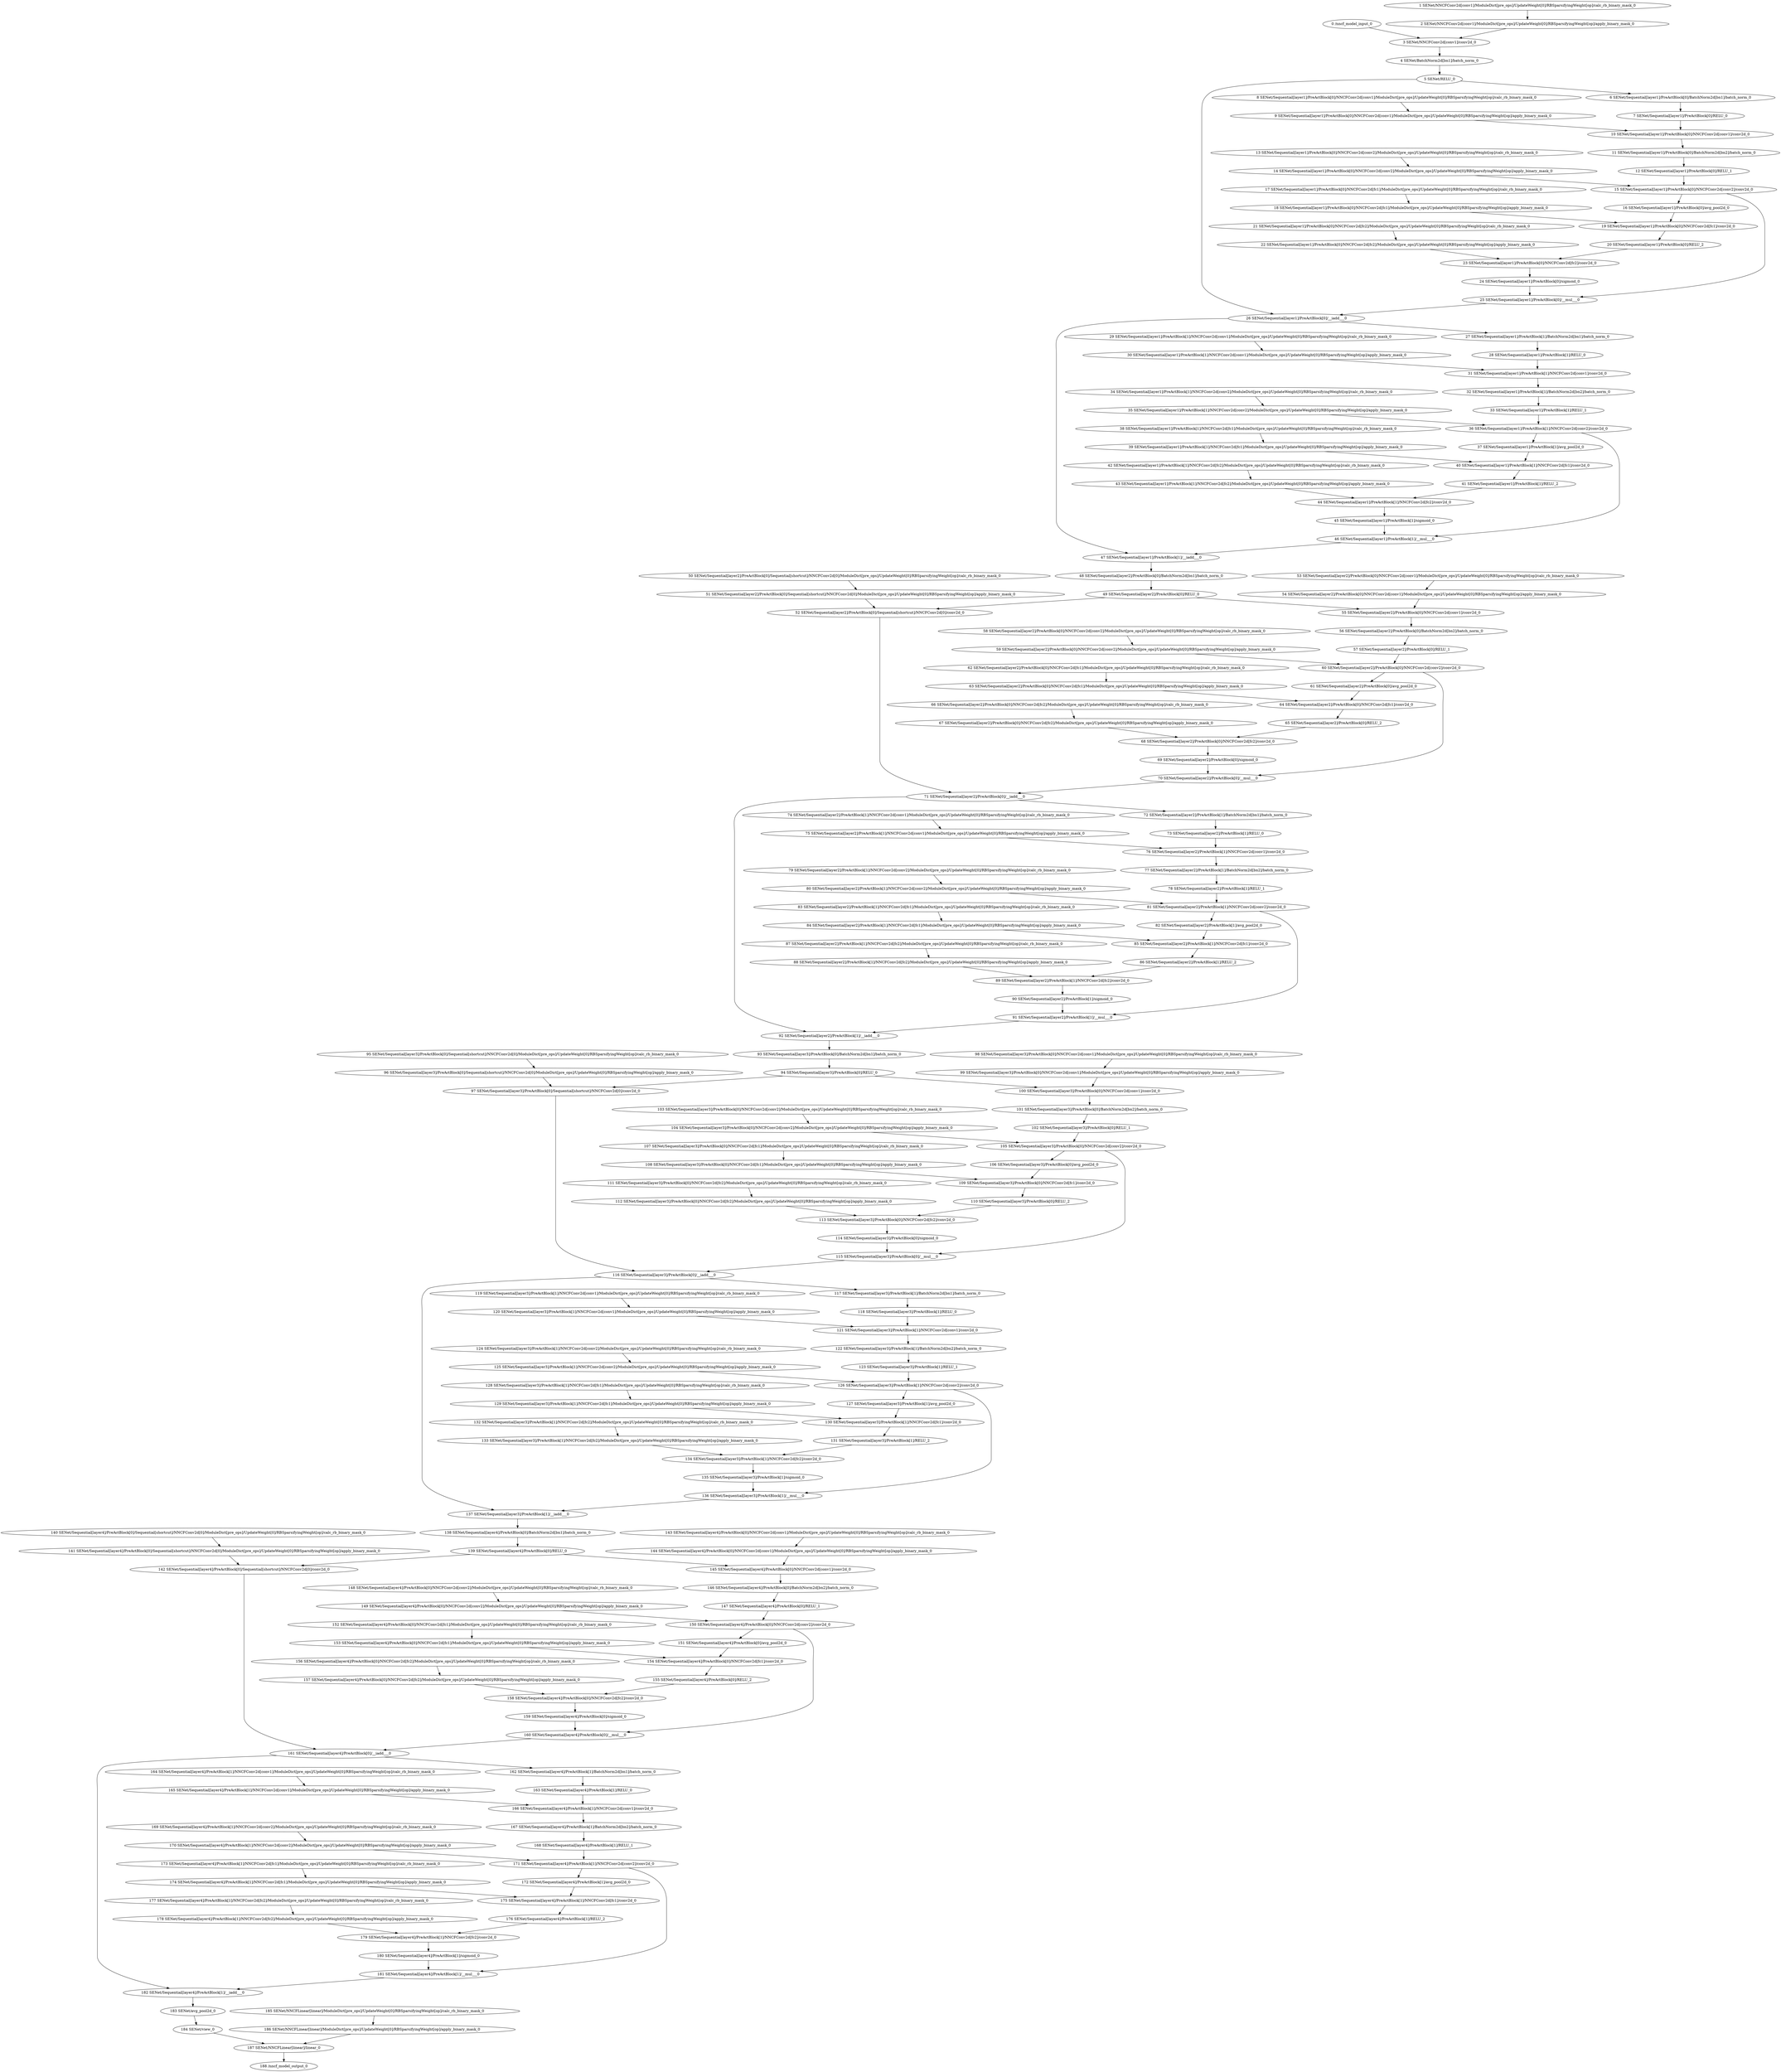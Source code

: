 strict digraph  {
"0 /nncf_model_input_0" [id=0, type=nncf_model_input];
"1 SENet/NNCFConv2d[conv1]/ModuleDict[pre_ops]/UpdateWeight[0]/RBSparsifyingWeight[op]/calc_rb_binary_mask_0" [id=1, type=calc_rb_binary_mask];
"2 SENet/NNCFConv2d[conv1]/ModuleDict[pre_ops]/UpdateWeight[0]/RBSparsifyingWeight[op]/apply_binary_mask_0" [id=2, type=apply_binary_mask];
"3 SENet/NNCFConv2d[conv1]/conv2d_0" [id=3, type=conv2d];
"4 SENet/BatchNorm2d[bn1]/batch_norm_0" [id=4, type=batch_norm];
"5 SENet/RELU_0" [id=5, type=RELU];
"6 SENet/Sequential[layer1]/PreActBlock[0]/BatchNorm2d[bn1]/batch_norm_0" [id=6, type=batch_norm];
"7 SENet/Sequential[layer1]/PreActBlock[0]/RELU_0" [id=7, type=RELU];
"8 SENet/Sequential[layer1]/PreActBlock[0]/NNCFConv2d[conv1]/ModuleDict[pre_ops]/UpdateWeight[0]/RBSparsifyingWeight[op]/calc_rb_binary_mask_0" [id=8, type=calc_rb_binary_mask];
"9 SENet/Sequential[layer1]/PreActBlock[0]/NNCFConv2d[conv1]/ModuleDict[pre_ops]/UpdateWeight[0]/RBSparsifyingWeight[op]/apply_binary_mask_0" [id=9, type=apply_binary_mask];
"10 SENet/Sequential[layer1]/PreActBlock[0]/NNCFConv2d[conv1]/conv2d_0" [id=10, type=conv2d];
"11 SENet/Sequential[layer1]/PreActBlock[0]/BatchNorm2d[bn2]/batch_norm_0" [id=11, type=batch_norm];
"12 SENet/Sequential[layer1]/PreActBlock[0]/RELU_1" [id=12, type=RELU];
"13 SENet/Sequential[layer1]/PreActBlock[0]/NNCFConv2d[conv2]/ModuleDict[pre_ops]/UpdateWeight[0]/RBSparsifyingWeight[op]/calc_rb_binary_mask_0" [id=13, type=calc_rb_binary_mask];
"14 SENet/Sequential[layer1]/PreActBlock[0]/NNCFConv2d[conv2]/ModuleDict[pre_ops]/UpdateWeight[0]/RBSparsifyingWeight[op]/apply_binary_mask_0" [id=14, type=apply_binary_mask];
"15 SENet/Sequential[layer1]/PreActBlock[0]/NNCFConv2d[conv2]/conv2d_0" [id=15, type=conv2d];
"16 SENet/Sequential[layer1]/PreActBlock[0]/avg_pool2d_0" [id=16, type=avg_pool2d];
"17 SENet/Sequential[layer1]/PreActBlock[0]/NNCFConv2d[fc1]/ModuleDict[pre_ops]/UpdateWeight[0]/RBSparsifyingWeight[op]/calc_rb_binary_mask_0" [id=17, type=calc_rb_binary_mask];
"18 SENet/Sequential[layer1]/PreActBlock[0]/NNCFConv2d[fc1]/ModuleDict[pre_ops]/UpdateWeight[0]/RBSparsifyingWeight[op]/apply_binary_mask_0" [id=18, type=apply_binary_mask];
"19 SENet/Sequential[layer1]/PreActBlock[0]/NNCFConv2d[fc1]/conv2d_0" [id=19, type=conv2d];
"20 SENet/Sequential[layer1]/PreActBlock[0]/RELU_2" [id=20, type=RELU];
"21 SENet/Sequential[layer1]/PreActBlock[0]/NNCFConv2d[fc2]/ModuleDict[pre_ops]/UpdateWeight[0]/RBSparsifyingWeight[op]/calc_rb_binary_mask_0" [id=21, type=calc_rb_binary_mask];
"22 SENet/Sequential[layer1]/PreActBlock[0]/NNCFConv2d[fc2]/ModuleDict[pre_ops]/UpdateWeight[0]/RBSparsifyingWeight[op]/apply_binary_mask_0" [id=22, type=apply_binary_mask];
"23 SENet/Sequential[layer1]/PreActBlock[0]/NNCFConv2d[fc2]/conv2d_0" [id=23, type=conv2d];
"24 SENet/Sequential[layer1]/PreActBlock[0]/sigmoid_0" [id=24, type=sigmoid];
"25 SENet/Sequential[layer1]/PreActBlock[0]/__mul___0" [id=25, type=__mul__];
"26 SENet/Sequential[layer1]/PreActBlock[0]/__iadd___0" [id=26, type=__iadd__];
"27 SENet/Sequential[layer1]/PreActBlock[1]/BatchNorm2d[bn1]/batch_norm_0" [id=27, type=batch_norm];
"28 SENet/Sequential[layer1]/PreActBlock[1]/RELU_0" [id=28, type=RELU];
"29 SENet/Sequential[layer1]/PreActBlock[1]/NNCFConv2d[conv1]/ModuleDict[pre_ops]/UpdateWeight[0]/RBSparsifyingWeight[op]/calc_rb_binary_mask_0" [id=29, type=calc_rb_binary_mask];
"30 SENet/Sequential[layer1]/PreActBlock[1]/NNCFConv2d[conv1]/ModuleDict[pre_ops]/UpdateWeight[0]/RBSparsifyingWeight[op]/apply_binary_mask_0" [id=30, type=apply_binary_mask];
"31 SENet/Sequential[layer1]/PreActBlock[1]/NNCFConv2d[conv1]/conv2d_0" [id=31, type=conv2d];
"32 SENet/Sequential[layer1]/PreActBlock[1]/BatchNorm2d[bn2]/batch_norm_0" [id=32, type=batch_norm];
"33 SENet/Sequential[layer1]/PreActBlock[1]/RELU_1" [id=33, type=RELU];
"34 SENet/Sequential[layer1]/PreActBlock[1]/NNCFConv2d[conv2]/ModuleDict[pre_ops]/UpdateWeight[0]/RBSparsifyingWeight[op]/calc_rb_binary_mask_0" [id=34, type=calc_rb_binary_mask];
"35 SENet/Sequential[layer1]/PreActBlock[1]/NNCFConv2d[conv2]/ModuleDict[pre_ops]/UpdateWeight[0]/RBSparsifyingWeight[op]/apply_binary_mask_0" [id=35, type=apply_binary_mask];
"36 SENet/Sequential[layer1]/PreActBlock[1]/NNCFConv2d[conv2]/conv2d_0" [id=36, type=conv2d];
"37 SENet/Sequential[layer1]/PreActBlock[1]/avg_pool2d_0" [id=37, type=avg_pool2d];
"38 SENet/Sequential[layer1]/PreActBlock[1]/NNCFConv2d[fc1]/ModuleDict[pre_ops]/UpdateWeight[0]/RBSparsifyingWeight[op]/calc_rb_binary_mask_0" [id=38, type=calc_rb_binary_mask];
"39 SENet/Sequential[layer1]/PreActBlock[1]/NNCFConv2d[fc1]/ModuleDict[pre_ops]/UpdateWeight[0]/RBSparsifyingWeight[op]/apply_binary_mask_0" [id=39, type=apply_binary_mask];
"40 SENet/Sequential[layer1]/PreActBlock[1]/NNCFConv2d[fc1]/conv2d_0" [id=40, type=conv2d];
"41 SENet/Sequential[layer1]/PreActBlock[1]/RELU_2" [id=41, type=RELU];
"42 SENet/Sequential[layer1]/PreActBlock[1]/NNCFConv2d[fc2]/ModuleDict[pre_ops]/UpdateWeight[0]/RBSparsifyingWeight[op]/calc_rb_binary_mask_0" [id=42, type=calc_rb_binary_mask];
"43 SENet/Sequential[layer1]/PreActBlock[1]/NNCFConv2d[fc2]/ModuleDict[pre_ops]/UpdateWeight[0]/RBSparsifyingWeight[op]/apply_binary_mask_0" [id=43, type=apply_binary_mask];
"44 SENet/Sequential[layer1]/PreActBlock[1]/NNCFConv2d[fc2]/conv2d_0" [id=44, type=conv2d];
"45 SENet/Sequential[layer1]/PreActBlock[1]/sigmoid_0" [id=45, type=sigmoid];
"46 SENet/Sequential[layer1]/PreActBlock[1]/__mul___0" [id=46, type=__mul__];
"47 SENet/Sequential[layer1]/PreActBlock[1]/__iadd___0" [id=47, type=__iadd__];
"48 SENet/Sequential[layer2]/PreActBlock[0]/BatchNorm2d[bn1]/batch_norm_0" [id=48, type=batch_norm];
"49 SENet/Sequential[layer2]/PreActBlock[0]/RELU_0" [id=49, type=RELU];
"50 SENet/Sequential[layer2]/PreActBlock[0]/Sequential[shortcut]/NNCFConv2d[0]/ModuleDict[pre_ops]/UpdateWeight[0]/RBSparsifyingWeight[op]/calc_rb_binary_mask_0" [id=50, type=calc_rb_binary_mask];
"51 SENet/Sequential[layer2]/PreActBlock[0]/Sequential[shortcut]/NNCFConv2d[0]/ModuleDict[pre_ops]/UpdateWeight[0]/RBSparsifyingWeight[op]/apply_binary_mask_0" [id=51, type=apply_binary_mask];
"52 SENet/Sequential[layer2]/PreActBlock[0]/Sequential[shortcut]/NNCFConv2d[0]/conv2d_0" [id=52, type=conv2d];
"53 SENet/Sequential[layer2]/PreActBlock[0]/NNCFConv2d[conv1]/ModuleDict[pre_ops]/UpdateWeight[0]/RBSparsifyingWeight[op]/calc_rb_binary_mask_0" [id=53, type=calc_rb_binary_mask];
"54 SENet/Sequential[layer2]/PreActBlock[0]/NNCFConv2d[conv1]/ModuleDict[pre_ops]/UpdateWeight[0]/RBSparsifyingWeight[op]/apply_binary_mask_0" [id=54, type=apply_binary_mask];
"55 SENet/Sequential[layer2]/PreActBlock[0]/NNCFConv2d[conv1]/conv2d_0" [id=55, type=conv2d];
"56 SENet/Sequential[layer2]/PreActBlock[0]/BatchNorm2d[bn2]/batch_norm_0" [id=56, type=batch_norm];
"57 SENet/Sequential[layer2]/PreActBlock[0]/RELU_1" [id=57, type=RELU];
"58 SENet/Sequential[layer2]/PreActBlock[0]/NNCFConv2d[conv2]/ModuleDict[pre_ops]/UpdateWeight[0]/RBSparsifyingWeight[op]/calc_rb_binary_mask_0" [id=58, type=calc_rb_binary_mask];
"59 SENet/Sequential[layer2]/PreActBlock[0]/NNCFConv2d[conv2]/ModuleDict[pre_ops]/UpdateWeight[0]/RBSparsifyingWeight[op]/apply_binary_mask_0" [id=59, type=apply_binary_mask];
"60 SENet/Sequential[layer2]/PreActBlock[0]/NNCFConv2d[conv2]/conv2d_0" [id=60, type=conv2d];
"61 SENet/Sequential[layer2]/PreActBlock[0]/avg_pool2d_0" [id=61, type=avg_pool2d];
"62 SENet/Sequential[layer2]/PreActBlock[0]/NNCFConv2d[fc1]/ModuleDict[pre_ops]/UpdateWeight[0]/RBSparsifyingWeight[op]/calc_rb_binary_mask_0" [id=62, type=calc_rb_binary_mask];
"63 SENet/Sequential[layer2]/PreActBlock[0]/NNCFConv2d[fc1]/ModuleDict[pre_ops]/UpdateWeight[0]/RBSparsifyingWeight[op]/apply_binary_mask_0" [id=63, type=apply_binary_mask];
"64 SENet/Sequential[layer2]/PreActBlock[0]/NNCFConv2d[fc1]/conv2d_0" [id=64, type=conv2d];
"65 SENet/Sequential[layer2]/PreActBlock[0]/RELU_2" [id=65, type=RELU];
"66 SENet/Sequential[layer2]/PreActBlock[0]/NNCFConv2d[fc2]/ModuleDict[pre_ops]/UpdateWeight[0]/RBSparsifyingWeight[op]/calc_rb_binary_mask_0" [id=66, type=calc_rb_binary_mask];
"67 SENet/Sequential[layer2]/PreActBlock[0]/NNCFConv2d[fc2]/ModuleDict[pre_ops]/UpdateWeight[0]/RBSparsifyingWeight[op]/apply_binary_mask_0" [id=67, type=apply_binary_mask];
"68 SENet/Sequential[layer2]/PreActBlock[0]/NNCFConv2d[fc2]/conv2d_0" [id=68, type=conv2d];
"69 SENet/Sequential[layer2]/PreActBlock[0]/sigmoid_0" [id=69, type=sigmoid];
"70 SENet/Sequential[layer2]/PreActBlock[0]/__mul___0" [id=70, type=__mul__];
"71 SENet/Sequential[layer2]/PreActBlock[0]/__iadd___0" [id=71, type=__iadd__];
"72 SENet/Sequential[layer2]/PreActBlock[1]/BatchNorm2d[bn1]/batch_norm_0" [id=72, type=batch_norm];
"73 SENet/Sequential[layer2]/PreActBlock[1]/RELU_0" [id=73, type=RELU];
"74 SENet/Sequential[layer2]/PreActBlock[1]/NNCFConv2d[conv1]/ModuleDict[pre_ops]/UpdateWeight[0]/RBSparsifyingWeight[op]/calc_rb_binary_mask_0" [id=74, type=calc_rb_binary_mask];
"75 SENet/Sequential[layer2]/PreActBlock[1]/NNCFConv2d[conv1]/ModuleDict[pre_ops]/UpdateWeight[0]/RBSparsifyingWeight[op]/apply_binary_mask_0" [id=75, type=apply_binary_mask];
"76 SENet/Sequential[layer2]/PreActBlock[1]/NNCFConv2d[conv1]/conv2d_0" [id=76, type=conv2d];
"77 SENet/Sequential[layer2]/PreActBlock[1]/BatchNorm2d[bn2]/batch_norm_0" [id=77, type=batch_norm];
"78 SENet/Sequential[layer2]/PreActBlock[1]/RELU_1" [id=78, type=RELU];
"79 SENet/Sequential[layer2]/PreActBlock[1]/NNCFConv2d[conv2]/ModuleDict[pre_ops]/UpdateWeight[0]/RBSparsifyingWeight[op]/calc_rb_binary_mask_0" [id=79, type=calc_rb_binary_mask];
"80 SENet/Sequential[layer2]/PreActBlock[1]/NNCFConv2d[conv2]/ModuleDict[pre_ops]/UpdateWeight[0]/RBSparsifyingWeight[op]/apply_binary_mask_0" [id=80, type=apply_binary_mask];
"81 SENet/Sequential[layer2]/PreActBlock[1]/NNCFConv2d[conv2]/conv2d_0" [id=81, type=conv2d];
"82 SENet/Sequential[layer2]/PreActBlock[1]/avg_pool2d_0" [id=82, type=avg_pool2d];
"83 SENet/Sequential[layer2]/PreActBlock[1]/NNCFConv2d[fc1]/ModuleDict[pre_ops]/UpdateWeight[0]/RBSparsifyingWeight[op]/calc_rb_binary_mask_0" [id=83, type=calc_rb_binary_mask];
"84 SENet/Sequential[layer2]/PreActBlock[1]/NNCFConv2d[fc1]/ModuleDict[pre_ops]/UpdateWeight[0]/RBSparsifyingWeight[op]/apply_binary_mask_0" [id=84, type=apply_binary_mask];
"85 SENet/Sequential[layer2]/PreActBlock[1]/NNCFConv2d[fc1]/conv2d_0" [id=85, type=conv2d];
"86 SENet/Sequential[layer2]/PreActBlock[1]/RELU_2" [id=86, type=RELU];
"87 SENet/Sequential[layer2]/PreActBlock[1]/NNCFConv2d[fc2]/ModuleDict[pre_ops]/UpdateWeight[0]/RBSparsifyingWeight[op]/calc_rb_binary_mask_0" [id=87, type=calc_rb_binary_mask];
"88 SENet/Sequential[layer2]/PreActBlock[1]/NNCFConv2d[fc2]/ModuleDict[pre_ops]/UpdateWeight[0]/RBSparsifyingWeight[op]/apply_binary_mask_0" [id=88, type=apply_binary_mask];
"89 SENet/Sequential[layer2]/PreActBlock[1]/NNCFConv2d[fc2]/conv2d_0" [id=89, type=conv2d];
"90 SENet/Sequential[layer2]/PreActBlock[1]/sigmoid_0" [id=90, type=sigmoid];
"91 SENet/Sequential[layer2]/PreActBlock[1]/__mul___0" [id=91, type=__mul__];
"92 SENet/Sequential[layer2]/PreActBlock[1]/__iadd___0" [id=92, type=__iadd__];
"93 SENet/Sequential[layer3]/PreActBlock[0]/BatchNorm2d[bn1]/batch_norm_0" [id=93, type=batch_norm];
"94 SENet/Sequential[layer3]/PreActBlock[0]/RELU_0" [id=94, type=RELU];
"95 SENet/Sequential[layer3]/PreActBlock[0]/Sequential[shortcut]/NNCFConv2d[0]/ModuleDict[pre_ops]/UpdateWeight[0]/RBSparsifyingWeight[op]/calc_rb_binary_mask_0" [id=95, type=calc_rb_binary_mask];
"96 SENet/Sequential[layer3]/PreActBlock[0]/Sequential[shortcut]/NNCFConv2d[0]/ModuleDict[pre_ops]/UpdateWeight[0]/RBSparsifyingWeight[op]/apply_binary_mask_0" [id=96, type=apply_binary_mask];
"97 SENet/Sequential[layer3]/PreActBlock[0]/Sequential[shortcut]/NNCFConv2d[0]/conv2d_0" [id=97, type=conv2d];
"98 SENet/Sequential[layer3]/PreActBlock[0]/NNCFConv2d[conv1]/ModuleDict[pre_ops]/UpdateWeight[0]/RBSparsifyingWeight[op]/calc_rb_binary_mask_0" [id=98, type=calc_rb_binary_mask];
"99 SENet/Sequential[layer3]/PreActBlock[0]/NNCFConv2d[conv1]/ModuleDict[pre_ops]/UpdateWeight[0]/RBSparsifyingWeight[op]/apply_binary_mask_0" [id=99, type=apply_binary_mask];
"100 SENet/Sequential[layer3]/PreActBlock[0]/NNCFConv2d[conv1]/conv2d_0" [id=100, type=conv2d];
"101 SENet/Sequential[layer3]/PreActBlock[0]/BatchNorm2d[bn2]/batch_norm_0" [id=101, type=batch_norm];
"102 SENet/Sequential[layer3]/PreActBlock[0]/RELU_1" [id=102, type=RELU];
"103 SENet/Sequential[layer3]/PreActBlock[0]/NNCFConv2d[conv2]/ModuleDict[pre_ops]/UpdateWeight[0]/RBSparsifyingWeight[op]/calc_rb_binary_mask_0" [id=103, type=calc_rb_binary_mask];
"104 SENet/Sequential[layer3]/PreActBlock[0]/NNCFConv2d[conv2]/ModuleDict[pre_ops]/UpdateWeight[0]/RBSparsifyingWeight[op]/apply_binary_mask_0" [id=104, type=apply_binary_mask];
"105 SENet/Sequential[layer3]/PreActBlock[0]/NNCFConv2d[conv2]/conv2d_0" [id=105, type=conv2d];
"106 SENet/Sequential[layer3]/PreActBlock[0]/avg_pool2d_0" [id=106, type=avg_pool2d];
"107 SENet/Sequential[layer3]/PreActBlock[0]/NNCFConv2d[fc1]/ModuleDict[pre_ops]/UpdateWeight[0]/RBSparsifyingWeight[op]/calc_rb_binary_mask_0" [id=107, type=calc_rb_binary_mask];
"108 SENet/Sequential[layer3]/PreActBlock[0]/NNCFConv2d[fc1]/ModuleDict[pre_ops]/UpdateWeight[0]/RBSparsifyingWeight[op]/apply_binary_mask_0" [id=108, type=apply_binary_mask];
"109 SENet/Sequential[layer3]/PreActBlock[0]/NNCFConv2d[fc1]/conv2d_0" [id=109, type=conv2d];
"110 SENet/Sequential[layer3]/PreActBlock[0]/RELU_2" [id=110, type=RELU];
"111 SENet/Sequential[layer3]/PreActBlock[0]/NNCFConv2d[fc2]/ModuleDict[pre_ops]/UpdateWeight[0]/RBSparsifyingWeight[op]/calc_rb_binary_mask_0" [id=111, type=calc_rb_binary_mask];
"112 SENet/Sequential[layer3]/PreActBlock[0]/NNCFConv2d[fc2]/ModuleDict[pre_ops]/UpdateWeight[0]/RBSparsifyingWeight[op]/apply_binary_mask_0" [id=112, type=apply_binary_mask];
"113 SENet/Sequential[layer3]/PreActBlock[0]/NNCFConv2d[fc2]/conv2d_0" [id=113, type=conv2d];
"114 SENet/Sequential[layer3]/PreActBlock[0]/sigmoid_0" [id=114, type=sigmoid];
"115 SENet/Sequential[layer3]/PreActBlock[0]/__mul___0" [id=115, type=__mul__];
"116 SENet/Sequential[layer3]/PreActBlock[0]/__iadd___0" [id=116, type=__iadd__];
"117 SENet/Sequential[layer3]/PreActBlock[1]/BatchNorm2d[bn1]/batch_norm_0" [id=117, type=batch_norm];
"118 SENet/Sequential[layer3]/PreActBlock[1]/RELU_0" [id=118, type=RELU];
"119 SENet/Sequential[layer3]/PreActBlock[1]/NNCFConv2d[conv1]/ModuleDict[pre_ops]/UpdateWeight[0]/RBSparsifyingWeight[op]/calc_rb_binary_mask_0" [id=119, type=calc_rb_binary_mask];
"120 SENet/Sequential[layer3]/PreActBlock[1]/NNCFConv2d[conv1]/ModuleDict[pre_ops]/UpdateWeight[0]/RBSparsifyingWeight[op]/apply_binary_mask_0" [id=120, type=apply_binary_mask];
"121 SENet/Sequential[layer3]/PreActBlock[1]/NNCFConv2d[conv1]/conv2d_0" [id=121, type=conv2d];
"122 SENet/Sequential[layer3]/PreActBlock[1]/BatchNorm2d[bn2]/batch_norm_0" [id=122, type=batch_norm];
"123 SENet/Sequential[layer3]/PreActBlock[1]/RELU_1" [id=123, type=RELU];
"124 SENet/Sequential[layer3]/PreActBlock[1]/NNCFConv2d[conv2]/ModuleDict[pre_ops]/UpdateWeight[0]/RBSparsifyingWeight[op]/calc_rb_binary_mask_0" [id=124, type=calc_rb_binary_mask];
"125 SENet/Sequential[layer3]/PreActBlock[1]/NNCFConv2d[conv2]/ModuleDict[pre_ops]/UpdateWeight[0]/RBSparsifyingWeight[op]/apply_binary_mask_0" [id=125, type=apply_binary_mask];
"126 SENet/Sequential[layer3]/PreActBlock[1]/NNCFConv2d[conv2]/conv2d_0" [id=126, type=conv2d];
"127 SENet/Sequential[layer3]/PreActBlock[1]/avg_pool2d_0" [id=127, type=avg_pool2d];
"128 SENet/Sequential[layer3]/PreActBlock[1]/NNCFConv2d[fc1]/ModuleDict[pre_ops]/UpdateWeight[0]/RBSparsifyingWeight[op]/calc_rb_binary_mask_0" [id=128, type=calc_rb_binary_mask];
"129 SENet/Sequential[layer3]/PreActBlock[1]/NNCFConv2d[fc1]/ModuleDict[pre_ops]/UpdateWeight[0]/RBSparsifyingWeight[op]/apply_binary_mask_0" [id=129, type=apply_binary_mask];
"130 SENet/Sequential[layer3]/PreActBlock[1]/NNCFConv2d[fc1]/conv2d_0" [id=130, type=conv2d];
"131 SENet/Sequential[layer3]/PreActBlock[1]/RELU_2" [id=131, type=RELU];
"132 SENet/Sequential[layer3]/PreActBlock[1]/NNCFConv2d[fc2]/ModuleDict[pre_ops]/UpdateWeight[0]/RBSparsifyingWeight[op]/calc_rb_binary_mask_0" [id=132, type=calc_rb_binary_mask];
"133 SENet/Sequential[layer3]/PreActBlock[1]/NNCFConv2d[fc2]/ModuleDict[pre_ops]/UpdateWeight[0]/RBSparsifyingWeight[op]/apply_binary_mask_0" [id=133, type=apply_binary_mask];
"134 SENet/Sequential[layer3]/PreActBlock[1]/NNCFConv2d[fc2]/conv2d_0" [id=134, type=conv2d];
"135 SENet/Sequential[layer3]/PreActBlock[1]/sigmoid_0" [id=135, type=sigmoid];
"136 SENet/Sequential[layer3]/PreActBlock[1]/__mul___0" [id=136, type=__mul__];
"137 SENet/Sequential[layer3]/PreActBlock[1]/__iadd___0" [id=137, type=__iadd__];
"138 SENet/Sequential[layer4]/PreActBlock[0]/BatchNorm2d[bn1]/batch_norm_0" [id=138, type=batch_norm];
"139 SENet/Sequential[layer4]/PreActBlock[0]/RELU_0" [id=139, type=RELU];
"140 SENet/Sequential[layer4]/PreActBlock[0]/Sequential[shortcut]/NNCFConv2d[0]/ModuleDict[pre_ops]/UpdateWeight[0]/RBSparsifyingWeight[op]/calc_rb_binary_mask_0" [id=140, type=calc_rb_binary_mask];
"141 SENet/Sequential[layer4]/PreActBlock[0]/Sequential[shortcut]/NNCFConv2d[0]/ModuleDict[pre_ops]/UpdateWeight[0]/RBSparsifyingWeight[op]/apply_binary_mask_0" [id=141, type=apply_binary_mask];
"142 SENet/Sequential[layer4]/PreActBlock[0]/Sequential[shortcut]/NNCFConv2d[0]/conv2d_0" [id=142, type=conv2d];
"143 SENet/Sequential[layer4]/PreActBlock[0]/NNCFConv2d[conv1]/ModuleDict[pre_ops]/UpdateWeight[0]/RBSparsifyingWeight[op]/calc_rb_binary_mask_0" [id=143, type=calc_rb_binary_mask];
"144 SENet/Sequential[layer4]/PreActBlock[0]/NNCFConv2d[conv1]/ModuleDict[pre_ops]/UpdateWeight[0]/RBSparsifyingWeight[op]/apply_binary_mask_0" [id=144, type=apply_binary_mask];
"145 SENet/Sequential[layer4]/PreActBlock[0]/NNCFConv2d[conv1]/conv2d_0" [id=145, type=conv2d];
"146 SENet/Sequential[layer4]/PreActBlock[0]/BatchNorm2d[bn2]/batch_norm_0" [id=146, type=batch_norm];
"147 SENet/Sequential[layer4]/PreActBlock[0]/RELU_1" [id=147, type=RELU];
"148 SENet/Sequential[layer4]/PreActBlock[0]/NNCFConv2d[conv2]/ModuleDict[pre_ops]/UpdateWeight[0]/RBSparsifyingWeight[op]/calc_rb_binary_mask_0" [id=148, type=calc_rb_binary_mask];
"149 SENet/Sequential[layer4]/PreActBlock[0]/NNCFConv2d[conv2]/ModuleDict[pre_ops]/UpdateWeight[0]/RBSparsifyingWeight[op]/apply_binary_mask_0" [id=149, type=apply_binary_mask];
"150 SENet/Sequential[layer4]/PreActBlock[0]/NNCFConv2d[conv2]/conv2d_0" [id=150, type=conv2d];
"151 SENet/Sequential[layer4]/PreActBlock[0]/avg_pool2d_0" [id=151, type=avg_pool2d];
"152 SENet/Sequential[layer4]/PreActBlock[0]/NNCFConv2d[fc1]/ModuleDict[pre_ops]/UpdateWeight[0]/RBSparsifyingWeight[op]/calc_rb_binary_mask_0" [id=152, type=calc_rb_binary_mask];
"153 SENet/Sequential[layer4]/PreActBlock[0]/NNCFConv2d[fc1]/ModuleDict[pre_ops]/UpdateWeight[0]/RBSparsifyingWeight[op]/apply_binary_mask_0" [id=153, type=apply_binary_mask];
"154 SENet/Sequential[layer4]/PreActBlock[0]/NNCFConv2d[fc1]/conv2d_0" [id=154, type=conv2d];
"155 SENet/Sequential[layer4]/PreActBlock[0]/RELU_2" [id=155, type=RELU];
"156 SENet/Sequential[layer4]/PreActBlock[0]/NNCFConv2d[fc2]/ModuleDict[pre_ops]/UpdateWeight[0]/RBSparsifyingWeight[op]/calc_rb_binary_mask_0" [id=156, type=calc_rb_binary_mask];
"157 SENet/Sequential[layer4]/PreActBlock[0]/NNCFConv2d[fc2]/ModuleDict[pre_ops]/UpdateWeight[0]/RBSparsifyingWeight[op]/apply_binary_mask_0" [id=157, type=apply_binary_mask];
"158 SENet/Sequential[layer4]/PreActBlock[0]/NNCFConv2d[fc2]/conv2d_0" [id=158, type=conv2d];
"159 SENet/Sequential[layer4]/PreActBlock[0]/sigmoid_0" [id=159, type=sigmoid];
"160 SENet/Sequential[layer4]/PreActBlock[0]/__mul___0" [id=160, type=__mul__];
"161 SENet/Sequential[layer4]/PreActBlock[0]/__iadd___0" [id=161, type=__iadd__];
"162 SENet/Sequential[layer4]/PreActBlock[1]/BatchNorm2d[bn1]/batch_norm_0" [id=162, type=batch_norm];
"163 SENet/Sequential[layer4]/PreActBlock[1]/RELU_0" [id=163, type=RELU];
"164 SENet/Sequential[layer4]/PreActBlock[1]/NNCFConv2d[conv1]/ModuleDict[pre_ops]/UpdateWeight[0]/RBSparsifyingWeight[op]/calc_rb_binary_mask_0" [id=164, type=calc_rb_binary_mask];
"165 SENet/Sequential[layer4]/PreActBlock[1]/NNCFConv2d[conv1]/ModuleDict[pre_ops]/UpdateWeight[0]/RBSparsifyingWeight[op]/apply_binary_mask_0" [id=165, type=apply_binary_mask];
"166 SENet/Sequential[layer4]/PreActBlock[1]/NNCFConv2d[conv1]/conv2d_0" [id=166, type=conv2d];
"167 SENet/Sequential[layer4]/PreActBlock[1]/BatchNorm2d[bn2]/batch_norm_0" [id=167, type=batch_norm];
"168 SENet/Sequential[layer4]/PreActBlock[1]/RELU_1" [id=168, type=RELU];
"169 SENet/Sequential[layer4]/PreActBlock[1]/NNCFConv2d[conv2]/ModuleDict[pre_ops]/UpdateWeight[0]/RBSparsifyingWeight[op]/calc_rb_binary_mask_0" [id=169, type=calc_rb_binary_mask];
"170 SENet/Sequential[layer4]/PreActBlock[1]/NNCFConv2d[conv2]/ModuleDict[pre_ops]/UpdateWeight[0]/RBSparsifyingWeight[op]/apply_binary_mask_0" [id=170, type=apply_binary_mask];
"171 SENet/Sequential[layer4]/PreActBlock[1]/NNCFConv2d[conv2]/conv2d_0" [id=171, type=conv2d];
"172 SENet/Sequential[layer4]/PreActBlock[1]/avg_pool2d_0" [id=172, type=avg_pool2d];
"173 SENet/Sequential[layer4]/PreActBlock[1]/NNCFConv2d[fc1]/ModuleDict[pre_ops]/UpdateWeight[0]/RBSparsifyingWeight[op]/calc_rb_binary_mask_0" [id=173, type=calc_rb_binary_mask];
"174 SENet/Sequential[layer4]/PreActBlock[1]/NNCFConv2d[fc1]/ModuleDict[pre_ops]/UpdateWeight[0]/RBSparsifyingWeight[op]/apply_binary_mask_0" [id=174, type=apply_binary_mask];
"175 SENet/Sequential[layer4]/PreActBlock[1]/NNCFConv2d[fc1]/conv2d_0" [id=175, type=conv2d];
"176 SENet/Sequential[layer4]/PreActBlock[1]/RELU_2" [id=176, type=RELU];
"177 SENet/Sequential[layer4]/PreActBlock[1]/NNCFConv2d[fc2]/ModuleDict[pre_ops]/UpdateWeight[0]/RBSparsifyingWeight[op]/calc_rb_binary_mask_0" [id=177, type=calc_rb_binary_mask];
"178 SENet/Sequential[layer4]/PreActBlock[1]/NNCFConv2d[fc2]/ModuleDict[pre_ops]/UpdateWeight[0]/RBSparsifyingWeight[op]/apply_binary_mask_0" [id=178, type=apply_binary_mask];
"179 SENet/Sequential[layer4]/PreActBlock[1]/NNCFConv2d[fc2]/conv2d_0" [id=179, type=conv2d];
"180 SENet/Sequential[layer4]/PreActBlock[1]/sigmoid_0" [id=180, type=sigmoid];
"181 SENet/Sequential[layer4]/PreActBlock[1]/__mul___0" [id=181, type=__mul__];
"182 SENet/Sequential[layer4]/PreActBlock[1]/__iadd___0" [id=182, type=__iadd__];
"183 SENet/avg_pool2d_0" [id=183, type=avg_pool2d];
"184 SENet/view_0" [id=184, type=view];
"185 SENet/NNCFLinear[linear]/ModuleDict[pre_ops]/UpdateWeight[0]/RBSparsifyingWeight[op]/calc_rb_binary_mask_0" [id=185, type=calc_rb_binary_mask];
"186 SENet/NNCFLinear[linear]/ModuleDict[pre_ops]/UpdateWeight[0]/RBSparsifyingWeight[op]/apply_binary_mask_0" [id=186, type=apply_binary_mask];
"187 SENet/NNCFLinear[linear]/linear_0" [id=187, type=linear];
"188 /nncf_model_output_0" [id=188, type=nncf_model_output];
"0 /nncf_model_input_0" -> "3 SENet/NNCFConv2d[conv1]/conv2d_0";
"1 SENet/NNCFConv2d[conv1]/ModuleDict[pre_ops]/UpdateWeight[0]/RBSparsifyingWeight[op]/calc_rb_binary_mask_0" -> "2 SENet/NNCFConv2d[conv1]/ModuleDict[pre_ops]/UpdateWeight[0]/RBSparsifyingWeight[op]/apply_binary_mask_0";
"2 SENet/NNCFConv2d[conv1]/ModuleDict[pre_ops]/UpdateWeight[0]/RBSparsifyingWeight[op]/apply_binary_mask_0" -> "3 SENet/NNCFConv2d[conv1]/conv2d_0";
"3 SENet/NNCFConv2d[conv1]/conv2d_0" -> "4 SENet/BatchNorm2d[bn1]/batch_norm_0";
"4 SENet/BatchNorm2d[bn1]/batch_norm_0" -> "5 SENet/RELU_0";
"5 SENet/RELU_0" -> "6 SENet/Sequential[layer1]/PreActBlock[0]/BatchNorm2d[bn1]/batch_norm_0";
"6 SENet/Sequential[layer1]/PreActBlock[0]/BatchNorm2d[bn1]/batch_norm_0" -> "7 SENet/Sequential[layer1]/PreActBlock[0]/RELU_0";
"8 SENet/Sequential[layer1]/PreActBlock[0]/NNCFConv2d[conv1]/ModuleDict[pre_ops]/UpdateWeight[0]/RBSparsifyingWeight[op]/calc_rb_binary_mask_0" -> "9 SENet/Sequential[layer1]/PreActBlock[0]/NNCFConv2d[conv1]/ModuleDict[pre_ops]/UpdateWeight[0]/RBSparsifyingWeight[op]/apply_binary_mask_0";
"5 SENet/RELU_0" -> "26 SENet/Sequential[layer1]/PreActBlock[0]/__iadd___0";
"7 SENet/Sequential[layer1]/PreActBlock[0]/RELU_0" -> "10 SENet/Sequential[layer1]/PreActBlock[0]/NNCFConv2d[conv1]/conv2d_0";
"9 SENet/Sequential[layer1]/PreActBlock[0]/NNCFConv2d[conv1]/ModuleDict[pre_ops]/UpdateWeight[0]/RBSparsifyingWeight[op]/apply_binary_mask_0" -> "10 SENet/Sequential[layer1]/PreActBlock[0]/NNCFConv2d[conv1]/conv2d_0";
"10 SENet/Sequential[layer1]/PreActBlock[0]/NNCFConv2d[conv1]/conv2d_0" -> "11 SENet/Sequential[layer1]/PreActBlock[0]/BatchNorm2d[bn2]/batch_norm_0";
"11 SENet/Sequential[layer1]/PreActBlock[0]/BatchNorm2d[bn2]/batch_norm_0" -> "12 SENet/Sequential[layer1]/PreActBlock[0]/RELU_1";
"12 SENet/Sequential[layer1]/PreActBlock[0]/RELU_1" -> "15 SENet/Sequential[layer1]/PreActBlock[0]/NNCFConv2d[conv2]/conv2d_0";
"13 SENet/Sequential[layer1]/PreActBlock[0]/NNCFConv2d[conv2]/ModuleDict[pre_ops]/UpdateWeight[0]/RBSparsifyingWeight[op]/calc_rb_binary_mask_0" -> "14 SENet/Sequential[layer1]/PreActBlock[0]/NNCFConv2d[conv2]/ModuleDict[pre_ops]/UpdateWeight[0]/RBSparsifyingWeight[op]/apply_binary_mask_0";
"14 SENet/Sequential[layer1]/PreActBlock[0]/NNCFConv2d[conv2]/ModuleDict[pre_ops]/UpdateWeight[0]/RBSparsifyingWeight[op]/apply_binary_mask_0" -> "15 SENet/Sequential[layer1]/PreActBlock[0]/NNCFConv2d[conv2]/conv2d_0";
"15 SENet/Sequential[layer1]/PreActBlock[0]/NNCFConv2d[conv2]/conv2d_0" -> "16 SENet/Sequential[layer1]/PreActBlock[0]/avg_pool2d_0";
"15 SENet/Sequential[layer1]/PreActBlock[0]/NNCFConv2d[conv2]/conv2d_0" -> "25 SENet/Sequential[layer1]/PreActBlock[0]/__mul___0";
"16 SENet/Sequential[layer1]/PreActBlock[0]/avg_pool2d_0" -> "19 SENet/Sequential[layer1]/PreActBlock[0]/NNCFConv2d[fc1]/conv2d_0";
"17 SENet/Sequential[layer1]/PreActBlock[0]/NNCFConv2d[fc1]/ModuleDict[pre_ops]/UpdateWeight[0]/RBSparsifyingWeight[op]/calc_rb_binary_mask_0" -> "18 SENet/Sequential[layer1]/PreActBlock[0]/NNCFConv2d[fc1]/ModuleDict[pre_ops]/UpdateWeight[0]/RBSparsifyingWeight[op]/apply_binary_mask_0";
"18 SENet/Sequential[layer1]/PreActBlock[0]/NNCFConv2d[fc1]/ModuleDict[pre_ops]/UpdateWeight[0]/RBSparsifyingWeight[op]/apply_binary_mask_0" -> "19 SENet/Sequential[layer1]/PreActBlock[0]/NNCFConv2d[fc1]/conv2d_0";
"19 SENet/Sequential[layer1]/PreActBlock[0]/NNCFConv2d[fc1]/conv2d_0" -> "20 SENet/Sequential[layer1]/PreActBlock[0]/RELU_2";
"20 SENet/Sequential[layer1]/PreActBlock[0]/RELU_2" -> "23 SENet/Sequential[layer1]/PreActBlock[0]/NNCFConv2d[fc2]/conv2d_0";
"21 SENet/Sequential[layer1]/PreActBlock[0]/NNCFConv2d[fc2]/ModuleDict[pre_ops]/UpdateWeight[0]/RBSparsifyingWeight[op]/calc_rb_binary_mask_0" -> "22 SENet/Sequential[layer1]/PreActBlock[0]/NNCFConv2d[fc2]/ModuleDict[pre_ops]/UpdateWeight[0]/RBSparsifyingWeight[op]/apply_binary_mask_0";
"22 SENet/Sequential[layer1]/PreActBlock[0]/NNCFConv2d[fc2]/ModuleDict[pre_ops]/UpdateWeight[0]/RBSparsifyingWeight[op]/apply_binary_mask_0" -> "23 SENet/Sequential[layer1]/PreActBlock[0]/NNCFConv2d[fc2]/conv2d_0";
"23 SENet/Sequential[layer1]/PreActBlock[0]/NNCFConv2d[fc2]/conv2d_0" -> "24 SENet/Sequential[layer1]/PreActBlock[0]/sigmoid_0";
"24 SENet/Sequential[layer1]/PreActBlock[0]/sigmoid_0" -> "25 SENet/Sequential[layer1]/PreActBlock[0]/__mul___0";
"25 SENet/Sequential[layer1]/PreActBlock[0]/__mul___0" -> "26 SENet/Sequential[layer1]/PreActBlock[0]/__iadd___0";
"26 SENet/Sequential[layer1]/PreActBlock[0]/__iadd___0" -> "27 SENet/Sequential[layer1]/PreActBlock[1]/BatchNorm2d[bn1]/batch_norm_0";
"26 SENet/Sequential[layer1]/PreActBlock[0]/__iadd___0" -> "47 SENet/Sequential[layer1]/PreActBlock[1]/__iadd___0";
"27 SENet/Sequential[layer1]/PreActBlock[1]/BatchNorm2d[bn1]/batch_norm_0" -> "28 SENet/Sequential[layer1]/PreActBlock[1]/RELU_0";
"28 SENet/Sequential[layer1]/PreActBlock[1]/RELU_0" -> "31 SENet/Sequential[layer1]/PreActBlock[1]/NNCFConv2d[conv1]/conv2d_0";
"29 SENet/Sequential[layer1]/PreActBlock[1]/NNCFConv2d[conv1]/ModuleDict[pre_ops]/UpdateWeight[0]/RBSparsifyingWeight[op]/calc_rb_binary_mask_0" -> "30 SENet/Sequential[layer1]/PreActBlock[1]/NNCFConv2d[conv1]/ModuleDict[pre_ops]/UpdateWeight[0]/RBSparsifyingWeight[op]/apply_binary_mask_0";
"30 SENet/Sequential[layer1]/PreActBlock[1]/NNCFConv2d[conv1]/ModuleDict[pre_ops]/UpdateWeight[0]/RBSparsifyingWeight[op]/apply_binary_mask_0" -> "31 SENet/Sequential[layer1]/PreActBlock[1]/NNCFConv2d[conv1]/conv2d_0";
"31 SENet/Sequential[layer1]/PreActBlock[1]/NNCFConv2d[conv1]/conv2d_0" -> "32 SENet/Sequential[layer1]/PreActBlock[1]/BatchNorm2d[bn2]/batch_norm_0";
"32 SENet/Sequential[layer1]/PreActBlock[1]/BatchNorm2d[bn2]/batch_norm_0" -> "33 SENet/Sequential[layer1]/PreActBlock[1]/RELU_1";
"33 SENet/Sequential[layer1]/PreActBlock[1]/RELU_1" -> "36 SENet/Sequential[layer1]/PreActBlock[1]/NNCFConv2d[conv2]/conv2d_0";
"34 SENet/Sequential[layer1]/PreActBlock[1]/NNCFConv2d[conv2]/ModuleDict[pre_ops]/UpdateWeight[0]/RBSparsifyingWeight[op]/calc_rb_binary_mask_0" -> "35 SENet/Sequential[layer1]/PreActBlock[1]/NNCFConv2d[conv2]/ModuleDict[pre_ops]/UpdateWeight[0]/RBSparsifyingWeight[op]/apply_binary_mask_0";
"35 SENet/Sequential[layer1]/PreActBlock[1]/NNCFConv2d[conv2]/ModuleDict[pre_ops]/UpdateWeight[0]/RBSparsifyingWeight[op]/apply_binary_mask_0" -> "36 SENet/Sequential[layer1]/PreActBlock[1]/NNCFConv2d[conv2]/conv2d_0";
"36 SENet/Sequential[layer1]/PreActBlock[1]/NNCFConv2d[conv2]/conv2d_0" -> "37 SENet/Sequential[layer1]/PreActBlock[1]/avg_pool2d_0";
"36 SENet/Sequential[layer1]/PreActBlock[1]/NNCFConv2d[conv2]/conv2d_0" -> "46 SENet/Sequential[layer1]/PreActBlock[1]/__mul___0";
"37 SENet/Sequential[layer1]/PreActBlock[1]/avg_pool2d_0" -> "40 SENet/Sequential[layer1]/PreActBlock[1]/NNCFConv2d[fc1]/conv2d_0";
"38 SENet/Sequential[layer1]/PreActBlock[1]/NNCFConv2d[fc1]/ModuleDict[pre_ops]/UpdateWeight[0]/RBSparsifyingWeight[op]/calc_rb_binary_mask_0" -> "39 SENet/Sequential[layer1]/PreActBlock[1]/NNCFConv2d[fc1]/ModuleDict[pre_ops]/UpdateWeight[0]/RBSparsifyingWeight[op]/apply_binary_mask_0";
"39 SENet/Sequential[layer1]/PreActBlock[1]/NNCFConv2d[fc1]/ModuleDict[pre_ops]/UpdateWeight[0]/RBSparsifyingWeight[op]/apply_binary_mask_0" -> "40 SENet/Sequential[layer1]/PreActBlock[1]/NNCFConv2d[fc1]/conv2d_0";
"40 SENet/Sequential[layer1]/PreActBlock[1]/NNCFConv2d[fc1]/conv2d_0" -> "41 SENet/Sequential[layer1]/PreActBlock[1]/RELU_2";
"41 SENet/Sequential[layer1]/PreActBlock[1]/RELU_2" -> "44 SENet/Sequential[layer1]/PreActBlock[1]/NNCFConv2d[fc2]/conv2d_0";
"42 SENet/Sequential[layer1]/PreActBlock[1]/NNCFConv2d[fc2]/ModuleDict[pre_ops]/UpdateWeight[0]/RBSparsifyingWeight[op]/calc_rb_binary_mask_0" -> "43 SENet/Sequential[layer1]/PreActBlock[1]/NNCFConv2d[fc2]/ModuleDict[pre_ops]/UpdateWeight[0]/RBSparsifyingWeight[op]/apply_binary_mask_0";
"43 SENet/Sequential[layer1]/PreActBlock[1]/NNCFConv2d[fc2]/ModuleDict[pre_ops]/UpdateWeight[0]/RBSparsifyingWeight[op]/apply_binary_mask_0" -> "44 SENet/Sequential[layer1]/PreActBlock[1]/NNCFConv2d[fc2]/conv2d_0";
"44 SENet/Sequential[layer1]/PreActBlock[1]/NNCFConv2d[fc2]/conv2d_0" -> "45 SENet/Sequential[layer1]/PreActBlock[1]/sigmoid_0";
"45 SENet/Sequential[layer1]/PreActBlock[1]/sigmoid_0" -> "46 SENet/Sequential[layer1]/PreActBlock[1]/__mul___0";
"46 SENet/Sequential[layer1]/PreActBlock[1]/__mul___0" -> "47 SENet/Sequential[layer1]/PreActBlock[1]/__iadd___0";
"47 SENet/Sequential[layer1]/PreActBlock[1]/__iadd___0" -> "48 SENet/Sequential[layer2]/PreActBlock[0]/BatchNorm2d[bn1]/batch_norm_0";
"48 SENet/Sequential[layer2]/PreActBlock[0]/BatchNorm2d[bn1]/batch_norm_0" -> "49 SENet/Sequential[layer2]/PreActBlock[0]/RELU_0";
"49 SENet/Sequential[layer2]/PreActBlock[0]/RELU_0" -> "52 SENet/Sequential[layer2]/PreActBlock[0]/Sequential[shortcut]/NNCFConv2d[0]/conv2d_0";
"49 SENet/Sequential[layer2]/PreActBlock[0]/RELU_0" -> "55 SENet/Sequential[layer2]/PreActBlock[0]/NNCFConv2d[conv1]/conv2d_0";
"50 SENet/Sequential[layer2]/PreActBlock[0]/Sequential[shortcut]/NNCFConv2d[0]/ModuleDict[pre_ops]/UpdateWeight[0]/RBSparsifyingWeight[op]/calc_rb_binary_mask_0" -> "51 SENet/Sequential[layer2]/PreActBlock[0]/Sequential[shortcut]/NNCFConv2d[0]/ModuleDict[pre_ops]/UpdateWeight[0]/RBSparsifyingWeight[op]/apply_binary_mask_0";
"51 SENet/Sequential[layer2]/PreActBlock[0]/Sequential[shortcut]/NNCFConv2d[0]/ModuleDict[pre_ops]/UpdateWeight[0]/RBSparsifyingWeight[op]/apply_binary_mask_0" -> "52 SENet/Sequential[layer2]/PreActBlock[0]/Sequential[shortcut]/NNCFConv2d[0]/conv2d_0";
"52 SENet/Sequential[layer2]/PreActBlock[0]/Sequential[shortcut]/NNCFConv2d[0]/conv2d_0" -> "71 SENet/Sequential[layer2]/PreActBlock[0]/__iadd___0";
"53 SENet/Sequential[layer2]/PreActBlock[0]/NNCFConv2d[conv1]/ModuleDict[pre_ops]/UpdateWeight[0]/RBSparsifyingWeight[op]/calc_rb_binary_mask_0" -> "54 SENet/Sequential[layer2]/PreActBlock[0]/NNCFConv2d[conv1]/ModuleDict[pre_ops]/UpdateWeight[0]/RBSparsifyingWeight[op]/apply_binary_mask_0";
"54 SENet/Sequential[layer2]/PreActBlock[0]/NNCFConv2d[conv1]/ModuleDict[pre_ops]/UpdateWeight[0]/RBSparsifyingWeight[op]/apply_binary_mask_0" -> "55 SENet/Sequential[layer2]/PreActBlock[0]/NNCFConv2d[conv1]/conv2d_0";
"55 SENet/Sequential[layer2]/PreActBlock[0]/NNCFConv2d[conv1]/conv2d_0" -> "56 SENet/Sequential[layer2]/PreActBlock[0]/BatchNorm2d[bn2]/batch_norm_0";
"56 SENet/Sequential[layer2]/PreActBlock[0]/BatchNorm2d[bn2]/batch_norm_0" -> "57 SENet/Sequential[layer2]/PreActBlock[0]/RELU_1";
"57 SENet/Sequential[layer2]/PreActBlock[0]/RELU_1" -> "60 SENet/Sequential[layer2]/PreActBlock[0]/NNCFConv2d[conv2]/conv2d_0";
"58 SENet/Sequential[layer2]/PreActBlock[0]/NNCFConv2d[conv2]/ModuleDict[pre_ops]/UpdateWeight[0]/RBSparsifyingWeight[op]/calc_rb_binary_mask_0" -> "59 SENet/Sequential[layer2]/PreActBlock[0]/NNCFConv2d[conv2]/ModuleDict[pre_ops]/UpdateWeight[0]/RBSparsifyingWeight[op]/apply_binary_mask_0";
"59 SENet/Sequential[layer2]/PreActBlock[0]/NNCFConv2d[conv2]/ModuleDict[pre_ops]/UpdateWeight[0]/RBSparsifyingWeight[op]/apply_binary_mask_0" -> "60 SENet/Sequential[layer2]/PreActBlock[0]/NNCFConv2d[conv2]/conv2d_0";
"60 SENet/Sequential[layer2]/PreActBlock[0]/NNCFConv2d[conv2]/conv2d_0" -> "61 SENet/Sequential[layer2]/PreActBlock[0]/avg_pool2d_0";
"60 SENet/Sequential[layer2]/PreActBlock[0]/NNCFConv2d[conv2]/conv2d_0" -> "70 SENet/Sequential[layer2]/PreActBlock[0]/__mul___0";
"61 SENet/Sequential[layer2]/PreActBlock[0]/avg_pool2d_0" -> "64 SENet/Sequential[layer2]/PreActBlock[0]/NNCFConv2d[fc1]/conv2d_0";
"62 SENet/Sequential[layer2]/PreActBlock[0]/NNCFConv2d[fc1]/ModuleDict[pre_ops]/UpdateWeight[0]/RBSparsifyingWeight[op]/calc_rb_binary_mask_0" -> "63 SENet/Sequential[layer2]/PreActBlock[0]/NNCFConv2d[fc1]/ModuleDict[pre_ops]/UpdateWeight[0]/RBSparsifyingWeight[op]/apply_binary_mask_0";
"63 SENet/Sequential[layer2]/PreActBlock[0]/NNCFConv2d[fc1]/ModuleDict[pre_ops]/UpdateWeight[0]/RBSparsifyingWeight[op]/apply_binary_mask_0" -> "64 SENet/Sequential[layer2]/PreActBlock[0]/NNCFConv2d[fc1]/conv2d_0";
"64 SENet/Sequential[layer2]/PreActBlock[0]/NNCFConv2d[fc1]/conv2d_0" -> "65 SENet/Sequential[layer2]/PreActBlock[0]/RELU_2";
"65 SENet/Sequential[layer2]/PreActBlock[0]/RELU_2" -> "68 SENet/Sequential[layer2]/PreActBlock[0]/NNCFConv2d[fc2]/conv2d_0";
"66 SENet/Sequential[layer2]/PreActBlock[0]/NNCFConv2d[fc2]/ModuleDict[pre_ops]/UpdateWeight[0]/RBSparsifyingWeight[op]/calc_rb_binary_mask_0" -> "67 SENet/Sequential[layer2]/PreActBlock[0]/NNCFConv2d[fc2]/ModuleDict[pre_ops]/UpdateWeight[0]/RBSparsifyingWeight[op]/apply_binary_mask_0";
"67 SENet/Sequential[layer2]/PreActBlock[0]/NNCFConv2d[fc2]/ModuleDict[pre_ops]/UpdateWeight[0]/RBSparsifyingWeight[op]/apply_binary_mask_0" -> "68 SENet/Sequential[layer2]/PreActBlock[0]/NNCFConv2d[fc2]/conv2d_0";
"68 SENet/Sequential[layer2]/PreActBlock[0]/NNCFConv2d[fc2]/conv2d_0" -> "69 SENet/Sequential[layer2]/PreActBlock[0]/sigmoid_0";
"69 SENet/Sequential[layer2]/PreActBlock[0]/sigmoid_0" -> "70 SENet/Sequential[layer2]/PreActBlock[0]/__mul___0";
"70 SENet/Sequential[layer2]/PreActBlock[0]/__mul___0" -> "71 SENet/Sequential[layer2]/PreActBlock[0]/__iadd___0";
"71 SENet/Sequential[layer2]/PreActBlock[0]/__iadd___0" -> "72 SENet/Sequential[layer2]/PreActBlock[1]/BatchNorm2d[bn1]/batch_norm_0";
"71 SENet/Sequential[layer2]/PreActBlock[0]/__iadd___0" -> "92 SENet/Sequential[layer2]/PreActBlock[1]/__iadd___0";
"72 SENet/Sequential[layer2]/PreActBlock[1]/BatchNorm2d[bn1]/batch_norm_0" -> "73 SENet/Sequential[layer2]/PreActBlock[1]/RELU_0";
"73 SENet/Sequential[layer2]/PreActBlock[1]/RELU_0" -> "76 SENet/Sequential[layer2]/PreActBlock[1]/NNCFConv2d[conv1]/conv2d_0";
"74 SENet/Sequential[layer2]/PreActBlock[1]/NNCFConv2d[conv1]/ModuleDict[pre_ops]/UpdateWeight[0]/RBSparsifyingWeight[op]/calc_rb_binary_mask_0" -> "75 SENet/Sequential[layer2]/PreActBlock[1]/NNCFConv2d[conv1]/ModuleDict[pre_ops]/UpdateWeight[0]/RBSparsifyingWeight[op]/apply_binary_mask_0";
"75 SENet/Sequential[layer2]/PreActBlock[1]/NNCFConv2d[conv1]/ModuleDict[pre_ops]/UpdateWeight[0]/RBSparsifyingWeight[op]/apply_binary_mask_0" -> "76 SENet/Sequential[layer2]/PreActBlock[1]/NNCFConv2d[conv1]/conv2d_0";
"76 SENet/Sequential[layer2]/PreActBlock[1]/NNCFConv2d[conv1]/conv2d_0" -> "77 SENet/Sequential[layer2]/PreActBlock[1]/BatchNorm2d[bn2]/batch_norm_0";
"77 SENet/Sequential[layer2]/PreActBlock[1]/BatchNorm2d[bn2]/batch_norm_0" -> "78 SENet/Sequential[layer2]/PreActBlock[1]/RELU_1";
"78 SENet/Sequential[layer2]/PreActBlock[1]/RELU_1" -> "81 SENet/Sequential[layer2]/PreActBlock[1]/NNCFConv2d[conv2]/conv2d_0";
"79 SENet/Sequential[layer2]/PreActBlock[1]/NNCFConv2d[conv2]/ModuleDict[pre_ops]/UpdateWeight[0]/RBSparsifyingWeight[op]/calc_rb_binary_mask_0" -> "80 SENet/Sequential[layer2]/PreActBlock[1]/NNCFConv2d[conv2]/ModuleDict[pre_ops]/UpdateWeight[0]/RBSparsifyingWeight[op]/apply_binary_mask_0";
"80 SENet/Sequential[layer2]/PreActBlock[1]/NNCFConv2d[conv2]/ModuleDict[pre_ops]/UpdateWeight[0]/RBSparsifyingWeight[op]/apply_binary_mask_0" -> "81 SENet/Sequential[layer2]/PreActBlock[1]/NNCFConv2d[conv2]/conv2d_0";
"81 SENet/Sequential[layer2]/PreActBlock[1]/NNCFConv2d[conv2]/conv2d_0" -> "82 SENet/Sequential[layer2]/PreActBlock[1]/avg_pool2d_0";
"81 SENet/Sequential[layer2]/PreActBlock[1]/NNCFConv2d[conv2]/conv2d_0" -> "91 SENet/Sequential[layer2]/PreActBlock[1]/__mul___0";
"82 SENet/Sequential[layer2]/PreActBlock[1]/avg_pool2d_0" -> "85 SENet/Sequential[layer2]/PreActBlock[1]/NNCFConv2d[fc1]/conv2d_0";
"83 SENet/Sequential[layer2]/PreActBlock[1]/NNCFConv2d[fc1]/ModuleDict[pre_ops]/UpdateWeight[0]/RBSparsifyingWeight[op]/calc_rb_binary_mask_0" -> "84 SENet/Sequential[layer2]/PreActBlock[1]/NNCFConv2d[fc1]/ModuleDict[pre_ops]/UpdateWeight[0]/RBSparsifyingWeight[op]/apply_binary_mask_0";
"84 SENet/Sequential[layer2]/PreActBlock[1]/NNCFConv2d[fc1]/ModuleDict[pre_ops]/UpdateWeight[0]/RBSparsifyingWeight[op]/apply_binary_mask_0" -> "85 SENet/Sequential[layer2]/PreActBlock[1]/NNCFConv2d[fc1]/conv2d_0";
"85 SENet/Sequential[layer2]/PreActBlock[1]/NNCFConv2d[fc1]/conv2d_0" -> "86 SENet/Sequential[layer2]/PreActBlock[1]/RELU_2";
"86 SENet/Sequential[layer2]/PreActBlock[1]/RELU_2" -> "89 SENet/Sequential[layer2]/PreActBlock[1]/NNCFConv2d[fc2]/conv2d_0";
"87 SENet/Sequential[layer2]/PreActBlock[1]/NNCFConv2d[fc2]/ModuleDict[pre_ops]/UpdateWeight[0]/RBSparsifyingWeight[op]/calc_rb_binary_mask_0" -> "88 SENet/Sequential[layer2]/PreActBlock[1]/NNCFConv2d[fc2]/ModuleDict[pre_ops]/UpdateWeight[0]/RBSparsifyingWeight[op]/apply_binary_mask_0";
"88 SENet/Sequential[layer2]/PreActBlock[1]/NNCFConv2d[fc2]/ModuleDict[pre_ops]/UpdateWeight[0]/RBSparsifyingWeight[op]/apply_binary_mask_0" -> "89 SENet/Sequential[layer2]/PreActBlock[1]/NNCFConv2d[fc2]/conv2d_0";
"89 SENet/Sequential[layer2]/PreActBlock[1]/NNCFConv2d[fc2]/conv2d_0" -> "90 SENet/Sequential[layer2]/PreActBlock[1]/sigmoid_0";
"90 SENet/Sequential[layer2]/PreActBlock[1]/sigmoid_0" -> "91 SENet/Sequential[layer2]/PreActBlock[1]/__mul___0";
"91 SENet/Sequential[layer2]/PreActBlock[1]/__mul___0" -> "92 SENet/Sequential[layer2]/PreActBlock[1]/__iadd___0";
"92 SENet/Sequential[layer2]/PreActBlock[1]/__iadd___0" -> "93 SENet/Sequential[layer3]/PreActBlock[0]/BatchNorm2d[bn1]/batch_norm_0";
"93 SENet/Sequential[layer3]/PreActBlock[0]/BatchNorm2d[bn1]/batch_norm_0" -> "94 SENet/Sequential[layer3]/PreActBlock[0]/RELU_0";
"94 SENet/Sequential[layer3]/PreActBlock[0]/RELU_0" -> "97 SENet/Sequential[layer3]/PreActBlock[0]/Sequential[shortcut]/NNCFConv2d[0]/conv2d_0";
"95 SENet/Sequential[layer3]/PreActBlock[0]/Sequential[shortcut]/NNCFConv2d[0]/ModuleDict[pre_ops]/UpdateWeight[0]/RBSparsifyingWeight[op]/calc_rb_binary_mask_0" -> "96 SENet/Sequential[layer3]/PreActBlock[0]/Sequential[shortcut]/NNCFConv2d[0]/ModuleDict[pre_ops]/UpdateWeight[0]/RBSparsifyingWeight[op]/apply_binary_mask_0";
"96 SENet/Sequential[layer3]/PreActBlock[0]/Sequential[shortcut]/NNCFConv2d[0]/ModuleDict[pre_ops]/UpdateWeight[0]/RBSparsifyingWeight[op]/apply_binary_mask_0" -> "97 SENet/Sequential[layer3]/PreActBlock[0]/Sequential[shortcut]/NNCFConv2d[0]/conv2d_0";
"98 SENet/Sequential[layer3]/PreActBlock[0]/NNCFConv2d[conv1]/ModuleDict[pre_ops]/UpdateWeight[0]/RBSparsifyingWeight[op]/calc_rb_binary_mask_0" -> "99 SENet/Sequential[layer3]/PreActBlock[0]/NNCFConv2d[conv1]/ModuleDict[pre_ops]/UpdateWeight[0]/RBSparsifyingWeight[op]/apply_binary_mask_0";
"94 SENet/Sequential[layer3]/PreActBlock[0]/RELU_0" -> "100 SENet/Sequential[layer3]/PreActBlock[0]/NNCFConv2d[conv1]/conv2d_0";
"97 SENet/Sequential[layer3]/PreActBlock[0]/Sequential[shortcut]/NNCFConv2d[0]/conv2d_0" -> "116 SENet/Sequential[layer3]/PreActBlock[0]/__iadd___0";
"99 SENet/Sequential[layer3]/PreActBlock[0]/NNCFConv2d[conv1]/ModuleDict[pre_ops]/UpdateWeight[0]/RBSparsifyingWeight[op]/apply_binary_mask_0" -> "100 SENet/Sequential[layer3]/PreActBlock[0]/NNCFConv2d[conv1]/conv2d_0";
"100 SENet/Sequential[layer3]/PreActBlock[0]/NNCFConv2d[conv1]/conv2d_0" -> "101 SENet/Sequential[layer3]/PreActBlock[0]/BatchNorm2d[bn2]/batch_norm_0";
"101 SENet/Sequential[layer3]/PreActBlock[0]/BatchNorm2d[bn2]/batch_norm_0" -> "102 SENet/Sequential[layer3]/PreActBlock[0]/RELU_1";
"102 SENet/Sequential[layer3]/PreActBlock[0]/RELU_1" -> "105 SENet/Sequential[layer3]/PreActBlock[0]/NNCFConv2d[conv2]/conv2d_0";
"103 SENet/Sequential[layer3]/PreActBlock[0]/NNCFConv2d[conv2]/ModuleDict[pre_ops]/UpdateWeight[0]/RBSparsifyingWeight[op]/calc_rb_binary_mask_0" -> "104 SENet/Sequential[layer3]/PreActBlock[0]/NNCFConv2d[conv2]/ModuleDict[pre_ops]/UpdateWeight[0]/RBSparsifyingWeight[op]/apply_binary_mask_0";
"104 SENet/Sequential[layer3]/PreActBlock[0]/NNCFConv2d[conv2]/ModuleDict[pre_ops]/UpdateWeight[0]/RBSparsifyingWeight[op]/apply_binary_mask_0" -> "105 SENet/Sequential[layer3]/PreActBlock[0]/NNCFConv2d[conv2]/conv2d_0";
"105 SENet/Sequential[layer3]/PreActBlock[0]/NNCFConv2d[conv2]/conv2d_0" -> "106 SENet/Sequential[layer3]/PreActBlock[0]/avg_pool2d_0";
"105 SENet/Sequential[layer3]/PreActBlock[0]/NNCFConv2d[conv2]/conv2d_0" -> "115 SENet/Sequential[layer3]/PreActBlock[0]/__mul___0";
"106 SENet/Sequential[layer3]/PreActBlock[0]/avg_pool2d_0" -> "109 SENet/Sequential[layer3]/PreActBlock[0]/NNCFConv2d[fc1]/conv2d_0";
"107 SENet/Sequential[layer3]/PreActBlock[0]/NNCFConv2d[fc1]/ModuleDict[pre_ops]/UpdateWeight[0]/RBSparsifyingWeight[op]/calc_rb_binary_mask_0" -> "108 SENet/Sequential[layer3]/PreActBlock[0]/NNCFConv2d[fc1]/ModuleDict[pre_ops]/UpdateWeight[0]/RBSparsifyingWeight[op]/apply_binary_mask_0";
"108 SENet/Sequential[layer3]/PreActBlock[0]/NNCFConv2d[fc1]/ModuleDict[pre_ops]/UpdateWeight[0]/RBSparsifyingWeight[op]/apply_binary_mask_0" -> "109 SENet/Sequential[layer3]/PreActBlock[0]/NNCFConv2d[fc1]/conv2d_0";
"109 SENet/Sequential[layer3]/PreActBlock[0]/NNCFConv2d[fc1]/conv2d_0" -> "110 SENet/Sequential[layer3]/PreActBlock[0]/RELU_2";
"110 SENet/Sequential[layer3]/PreActBlock[0]/RELU_2" -> "113 SENet/Sequential[layer3]/PreActBlock[0]/NNCFConv2d[fc2]/conv2d_0";
"111 SENet/Sequential[layer3]/PreActBlock[0]/NNCFConv2d[fc2]/ModuleDict[pre_ops]/UpdateWeight[0]/RBSparsifyingWeight[op]/calc_rb_binary_mask_0" -> "112 SENet/Sequential[layer3]/PreActBlock[0]/NNCFConv2d[fc2]/ModuleDict[pre_ops]/UpdateWeight[0]/RBSparsifyingWeight[op]/apply_binary_mask_0";
"112 SENet/Sequential[layer3]/PreActBlock[0]/NNCFConv2d[fc2]/ModuleDict[pre_ops]/UpdateWeight[0]/RBSparsifyingWeight[op]/apply_binary_mask_0" -> "113 SENet/Sequential[layer3]/PreActBlock[0]/NNCFConv2d[fc2]/conv2d_0";
"113 SENet/Sequential[layer3]/PreActBlock[0]/NNCFConv2d[fc2]/conv2d_0" -> "114 SENet/Sequential[layer3]/PreActBlock[0]/sigmoid_0";
"114 SENet/Sequential[layer3]/PreActBlock[0]/sigmoid_0" -> "115 SENet/Sequential[layer3]/PreActBlock[0]/__mul___0";
"115 SENet/Sequential[layer3]/PreActBlock[0]/__mul___0" -> "116 SENet/Sequential[layer3]/PreActBlock[0]/__iadd___0";
"116 SENet/Sequential[layer3]/PreActBlock[0]/__iadd___0" -> "117 SENet/Sequential[layer3]/PreActBlock[1]/BatchNorm2d[bn1]/batch_norm_0";
"116 SENet/Sequential[layer3]/PreActBlock[0]/__iadd___0" -> "137 SENet/Sequential[layer3]/PreActBlock[1]/__iadd___0";
"117 SENet/Sequential[layer3]/PreActBlock[1]/BatchNorm2d[bn1]/batch_norm_0" -> "118 SENet/Sequential[layer3]/PreActBlock[1]/RELU_0";
"118 SENet/Sequential[layer3]/PreActBlock[1]/RELU_0" -> "121 SENet/Sequential[layer3]/PreActBlock[1]/NNCFConv2d[conv1]/conv2d_0";
"119 SENet/Sequential[layer3]/PreActBlock[1]/NNCFConv2d[conv1]/ModuleDict[pre_ops]/UpdateWeight[0]/RBSparsifyingWeight[op]/calc_rb_binary_mask_0" -> "120 SENet/Sequential[layer3]/PreActBlock[1]/NNCFConv2d[conv1]/ModuleDict[pre_ops]/UpdateWeight[0]/RBSparsifyingWeight[op]/apply_binary_mask_0";
"120 SENet/Sequential[layer3]/PreActBlock[1]/NNCFConv2d[conv1]/ModuleDict[pre_ops]/UpdateWeight[0]/RBSparsifyingWeight[op]/apply_binary_mask_0" -> "121 SENet/Sequential[layer3]/PreActBlock[1]/NNCFConv2d[conv1]/conv2d_0";
"121 SENet/Sequential[layer3]/PreActBlock[1]/NNCFConv2d[conv1]/conv2d_0" -> "122 SENet/Sequential[layer3]/PreActBlock[1]/BatchNorm2d[bn2]/batch_norm_0";
"122 SENet/Sequential[layer3]/PreActBlock[1]/BatchNorm2d[bn2]/batch_norm_0" -> "123 SENet/Sequential[layer3]/PreActBlock[1]/RELU_1";
"123 SENet/Sequential[layer3]/PreActBlock[1]/RELU_1" -> "126 SENet/Sequential[layer3]/PreActBlock[1]/NNCFConv2d[conv2]/conv2d_0";
"124 SENet/Sequential[layer3]/PreActBlock[1]/NNCFConv2d[conv2]/ModuleDict[pre_ops]/UpdateWeight[0]/RBSparsifyingWeight[op]/calc_rb_binary_mask_0" -> "125 SENet/Sequential[layer3]/PreActBlock[1]/NNCFConv2d[conv2]/ModuleDict[pre_ops]/UpdateWeight[0]/RBSparsifyingWeight[op]/apply_binary_mask_0";
"125 SENet/Sequential[layer3]/PreActBlock[1]/NNCFConv2d[conv2]/ModuleDict[pre_ops]/UpdateWeight[0]/RBSparsifyingWeight[op]/apply_binary_mask_0" -> "126 SENet/Sequential[layer3]/PreActBlock[1]/NNCFConv2d[conv2]/conv2d_0";
"126 SENet/Sequential[layer3]/PreActBlock[1]/NNCFConv2d[conv2]/conv2d_0" -> "127 SENet/Sequential[layer3]/PreActBlock[1]/avg_pool2d_0";
"126 SENet/Sequential[layer3]/PreActBlock[1]/NNCFConv2d[conv2]/conv2d_0" -> "136 SENet/Sequential[layer3]/PreActBlock[1]/__mul___0";
"127 SENet/Sequential[layer3]/PreActBlock[1]/avg_pool2d_0" -> "130 SENet/Sequential[layer3]/PreActBlock[1]/NNCFConv2d[fc1]/conv2d_0";
"128 SENet/Sequential[layer3]/PreActBlock[1]/NNCFConv2d[fc1]/ModuleDict[pre_ops]/UpdateWeight[0]/RBSparsifyingWeight[op]/calc_rb_binary_mask_0" -> "129 SENet/Sequential[layer3]/PreActBlock[1]/NNCFConv2d[fc1]/ModuleDict[pre_ops]/UpdateWeight[0]/RBSparsifyingWeight[op]/apply_binary_mask_0";
"129 SENet/Sequential[layer3]/PreActBlock[1]/NNCFConv2d[fc1]/ModuleDict[pre_ops]/UpdateWeight[0]/RBSparsifyingWeight[op]/apply_binary_mask_0" -> "130 SENet/Sequential[layer3]/PreActBlock[1]/NNCFConv2d[fc1]/conv2d_0";
"130 SENet/Sequential[layer3]/PreActBlock[1]/NNCFConv2d[fc1]/conv2d_0" -> "131 SENet/Sequential[layer3]/PreActBlock[1]/RELU_2";
"131 SENet/Sequential[layer3]/PreActBlock[1]/RELU_2" -> "134 SENet/Sequential[layer3]/PreActBlock[1]/NNCFConv2d[fc2]/conv2d_0";
"132 SENet/Sequential[layer3]/PreActBlock[1]/NNCFConv2d[fc2]/ModuleDict[pre_ops]/UpdateWeight[0]/RBSparsifyingWeight[op]/calc_rb_binary_mask_0" -> "133 SENet/Sequential[layer3]/PreActBlock[1]/NNCFConv2d[fc2]/ModuleDict[pre_ops]/UpdateWeight[0]/RBSparsifyingWeight[op]/apply_binary_mask_0";
"133 SENet/Sequential[layer3]/PreActBlock[1]/NNCFConv2d[fc2]/ModuleDict[pre_ops]/UpdateWeight[0]/RBSparsifyingWeight[op]/apply_binary_mask_0" -> "134 SENet/Sequential[layer3]/PreActBlock[1]/NNCFConv2d[fc2]/conv2d_0";
"134 SENet/Sequential[layer3]/PreActBlock[1]/NNCFConv2d[fc2]/conv2d_0" -> "135 SENet/Sequential[layer3]/PreActBlock[1]/sigmoid_0";
"135 SENet/Sequential[layer3]/PreActBlock[1]/sigmoid_0" -> "136 SENet/Sequential[layer3]/PreActBlock[1]/__mul___0";
"136 SENet/Sequential[layer3]/PreActBlock[1]/__mul___0" -> "137 SENet/Sequential[layer3]/PreActBlock[1]/__iadd___0";
"137 SENet/Sequential[layer3]/PreActBlock[1]/__iadd___0" -> "138 SENet/Sequential[layer4]/PreActBlock[0]/BatchNorm2d[bn1]/batch_norm_0";
"138 SENet/Sequential[layer4]/PreActBlock[0]/BatchNorm2d[bn1]/batch_norm_0" -> "139 SENet/Sequential[layer4]/PreActBlock[0]/RELU_0";
"139 SENet/Sequential[layer4]/PreActBlock[0]/RELU_0" -> "142 SENet/Sequential[layer4]/PreActBlock[0]/Sequential[shortcut]/NNCFConv2d[0]/conv2d_0";
"139 SENet/Sequential[layer4]/PreActBlock[0]/RELU_0" -> "145 SENet/Sequential[layer4]/PreActBlock[0]/NNCFConv2d[conv1]/conv2d_0";
"140 SENet/Sequential[layer4]/PreActBlock[0]/Sequential[shortcut]/NNCFConv2d[0]/ModuleDict[pre_ops]/UpdateWeight[0]/RBSparsifyingWeight[op]/calc_rb_binary_mask_0" -> "141 SENet/Sequential[layer4]/PreActBlock[0]/Sequential[shortcut]/NNCFConv2d[0]/ModuleDict[pre_ops]/UpdateWeight[0]/RBSparsifyingWeight[op]/apply_binary_mask_0";
"141 SENet/Sequential[layer4]/PreActBlock[0]/Sequential[shortcut]/NNCFConv2d[0]/ModuleDict[pre_ops]/UpdateWeight[0]/RBSparsifyingWeight[op]/apply_binary_mask_0" -> "142 SENet/Sequential[layer4]/PreActBlock[0]/Sequential[shortcut]/NNCFConv2d[0]/conv2d_0";
"142 SENet/Sequential[layer4]/PreActBlock[0]/Sequential[shortcut]/NNCFConv2d[0]/conv2d_0" -> "161 SENet/Sequential[layer4]/PreActBlock[0]/__iadd___0";
"143 SENet/Sequential[layer4]/PreActBlock[0]/NNCFConv2d[conv1]/ModuleDict[pre_ops]/UpdateWeight[0]/RBSparsifyingWeight[op]/calc_rb_binary_mask_0" -> "144 SENet/Sequential[layer4]/PreActBlock[0]/NNCFConv2d[conv1]/ModuleDict[pre_ops]/UpdateWeight[0]/RBSparsifyingWeight[op]/apply_binary_mask_0";
"144 SENet/Sequential[layer4]/PreActBlock[0]/NNCFConv2d[conv1]/ModuleDict[pre_ops]/UpdateWeight[0]/RBSparsifyingWeight[op]/apply_binary_mask_0" -> "145 SENet/Sequential[layer4]/PreActBlock[0]/NNCFConv2d[conv1]/conv2d_0";
"145 SENet/Sequential[layer4]/PreActBlock[0]/NNCFConv2d[conv1]/conv2d_0" -> "146 SENet/Sequential[layer4]/PreActBlock[0]/BatchNorm2d[bn2]/batch_norm_0";
"146 SENet/Sequential[layer4]/PreActBlock[0]/BatchNorm2d[bn2]/batch_norm_0" -> "147 SENet/Sequential[layer4]/PreActBlock[0]/RELU_1";
"147 SENet/Sequential[layer4]/PreActBlock[0]/RELU_1" -> "150 SENet/Sequential[layer4]/PreActBlock[0]/NNCFConv2d[conv2]/conv2d_0";
"148 SENet/Sequential[layer4]/PreActBlock[0]/NNCFConv2d[conv2]/ModuleDict[pre_ops]/UpdateWeight[0]/RBSparsifyingWeight[op]/calc_rb_binary_mask_0" -> "149 SENet/Sequential[layer4]/PreActBlock[0]/NNCFConv2d[conv2]/ModuleDict[pre_ops]/UpdateWeight[0]/RBSparsifyingWeight[op]/apply_binary_mask_0";
"149 SENet/Sequential[layer4]/PreActBlock[0]/NNCFConv2d[conv2]/ModuleDict[pre_ops]/UpdateWeight[0]/RBSparsifyingWeight[op]/apply_binary_mask_0" -> "150 SENet/Sequential[layer4]/PreActBlock[0]/NNCFConv2d[conv2]/conv2d_0";
"150 SENet/Sequential[layer4]/PreActBlock[0]/NNCFConv2d[conv2]/conv2d_0" -> "151 SENet/Sequential[layer4]/PreActBlock[0]/avg_pool2d_0";
"150 SENet/Sequential[layer4]/PreActBlock[0]/NNCFConv2d[conv2]/conv2d_0" -> "160 SENet/Sequential[layer4]/PreActBlock[0]/__mul___0";
"151 SENet/Sequential[layer4]/PreActBlock[0]/avg_pool2d_0" -> "154 SENet/Sequential[layer4]/PreActBlock[0]/NNCFConv2d[fc1]/conv2d_0";
"152 SENet/Sequential[layer4]/PreActBlock[0]/NNCFConv2d[fc1]/ModuleDict[pre_ops]/UpdateWeight[0]/RBSparsifyingWeight[op]/calc_rb_binary_mask_0" -> "153 SENet/Sequential[layer4]/PreActBlock[0]/NNCFConv2d[fc1]/ModuleDict[pre_ops]/UpdateWeight[0]/RBSparsifyingWeight[op]/apply_binary_mask_0";
"153 SENet/Sequential[layer4]/PreActBlock[0]/NNCFConv2d[fc1]/ModuleDict[pre_ops]/UpdateWeight[0]/RBSparsifyingWeight[op]/apply_binary_mask_0" -> "154 SENet/Sequential[layer4]/PreActBlock[0]/NNCFConv2d[fc1]/conv2d_0";
"154 SENet/Sequential[layer4]/PreActBlock[0]/NNCFConv2d[fc1]/conv2d_0" -> "155 SENet/Sequential[layer4]/PreActBlock[0]/RELU_2";
"155 SENet/Sequential[layer4]/PreActBlock[0]/RELU_2" -> "158 SENet/Sequential[layer4]/PreActBlock[0]/NNCFConv2d[fc2]/conv2d_0";
"156 SENet/Sequential[layer4]/PreActBlock[0]/NNCFConv2d[fc2]/ModuleDict[pre_ops]/UpdateWeight[0]/RBSparsifyingWeight[op]/calc_rb_binary_mask_0" -> "157 SENet/Sequential[layer4]/PreActBlock[0]/NNCFConv2d[fc2]/ModuleDict[pre_ops]/UpdateWeight[0]/RBSparsifyingWeight[op]/apply_binary_mask_0";
"157 SENet/Sequential[layer4]/PreActBlock[0]/NNCFConv2d[fc2]/ModuleDict[pre_ops]/UpdateWeight[0]/RBSparsifyingWeight[op]/apply_binary_mask_0" -> "158 SENet/Sequential[layer4]/PreActBlock[0]/NNCFConv2d[fc2]/conv2d_0";
"158 SENet/Sequential[layer4]/PreActBlock[0]/NNCFConv2d[fc2]/conv2d_0" -> "159 SENet/Sequential[layer4]/PreActBlock[0]/sigmoid_0";
"159 SENet/Sequential[layer4]/PreActBlock[0]/sigmoid_0" -> "160 SENet/Sequential[layer4]/PreActBlock[0]/__mul___0";
"160 SENet/Sequential[layer4]/PreActBlock[0]/__mul___0" -> "161 SENet/Sequential[layer4]/PreActBlock[0]/__iadd___0";
"161 SENet/Sequential[layer4]/PreActBlock[0]/__iadd___0" -> "162 SENet/Sequential[layer4]/PreActBlock[1]/BatchNorm2d[bn1]/batch_norm_0";
"161 SENet/Sequential[layer4]/PreActBlock[0]/__iadd___0" -> "182 SENet/Sequential[layer4]/PreActBlock[1]/__iadd___0";
"162 SENet/Sequential[layer4]/PreActBlock[1]/BatchNorm2d[bn1]/batch_norm_0" -> "163 SENet/Sequential[layer4]/PreActBlock[1]/RELU_0";
"163 SENet/Sequential[layer4]/PreActBlock[1]/RELU_0" -> "166 SENet/Sequential[layer4]/PreActBlock[1]/NNCFConv2d[conv1]/conv2d_0";
"164 SENet/Sequential[layer4]/PreActBlock[1]/NNCFConv2d[conv1]/ModuleDict[pre_ops]/UpdateWeight[0]/RBSparsifyingWeight[op]/calc_rb_binary_mask_0" -> "165 SENet/Sequential[layer4]/PreActBlock[1]/NNCFConv2d[conv1]/ModuleDict[pre_ops]/UpdateWeight[0]/RBSparsifyingWeight[op]/apply_binary_mask_0";
"165 SENet/Sequential[layer4]/PreActBlock[1]/NNCFConv2d[conv1]/ModuleDict[pre_ops]/UpdateWeight[0]/RBSparsifyingWeight[op]/apply_binary_mask_0" -> "166 SENet/Sequential[layer4]/PreActBlock[1]/NNCFConv2d[conv1]/conv2d_0";
"166 SENet/Sequential[layer4]/PreActBlock[1]/NNCFConv2d[conv1]/conv2d_0" -> "167 SENet/Sequential[layer4]/PreActBlock[1]/BatchNorm2d[bn2]/batch_norm_0";
"167 SENet/Sequential[layer4]/PreActBlock[1]/BatchNorm2d[bn2]/batch_norm_0" -> "168 SENet/Sequential[layer4]/PreActBlock[1]/RELU_1";
"168 SENet/Sequential[layer4]/PreActBlock[1]/RELU_1" -> "171 SENet/Sequential[layer4]/PreActBlock[1]/NNCFConv2d[conv2]/conv2d_0";
"169 SENet/Sequential[layer4]/PreActBlock[1]/NNCFConv2d[conv2]/ModuleDict[pre_ops]/UpdateWeight[0]/RBSparsifyingWeight[op]/calc_rb_binary_mask_0" -> "170 SENet/Sequential[layer4]/PreActBlock[1]/NNCFConv2d[conv2]/ModuleDict[pre_ops]/UpdateWeight[0]/RBSparsifyingWeight[op]/apply_binary_mask_0";
"170 SENet/Sequential[layer4]/PreActBlock[1]/NNCFConv2d[conv2]/ModuleDict[pre_ops]/UpdateWeight[0]/RBSparsifyingWeight[op]/apply_binary_mask_0" -> "171 SENet/Sequential[layer4]/PreActBlock[1]/NNCFConv2d[conv2]/conv2d_0";
"171 SENet/Sequential[layer4]/PreActBlock[1]/NNCFConv2d[conv2]/conv2d_0" -> "172 SENet/Sequential[layer4]/PreActBlock[1]/avg_pool2d_0";
"171 SENet/Sequential[layer4]/PreActBlock[1]/NNCFConv2d[conv2]/conv2d_0" -> "181 SENet/Sequential[layer4]/PreActBlock[1]/__mul___0";
"172 SENet/Sequential[layer4]/PreActBlock[1]/avg_pool2d_0" -> "175 SENet/Sequential[layer4]/PreActBlock[1]/NNCFConv2d[fc1]/conv2d_0";
"173 SENet/Sequential[layer4]/PreActBlock[1]/NNCFConv2d[fc1]/ModuleDict[pre_ops]/UpdateWeight[0]/RBSparsifyingWeight[op]/calc_rb_binary_mask_0" -> "174 SENet/Sequential[layer4]/PreActBlock[1]/NNCFConv2d[fc1]/ModuleDict[pre_ops]/UpdateWeight[0]/RBSparsifyingWeight[op]/apply_binary_mask_0";
"174 SENet/Sequential[layer4]/PreActBlock[1]/NNCFConv2d[fc1]/ModuleDict[pre_ops]/UpdateWeight[0]/RBSparsifyingWeight[op]/apply_binary_mask_0" -> "175 SENet/Sequential[layer4]/PreActBlock[1]/NNCFConv2d[fc1]/conv2d_0";
"175 SENet/Sequential[layer4]/PreActBlock[1]/NNCFConv2d[fc1]/conv2d_0" -> "176 SENet/Sequential[layer4]/PreActBlock[1]/RELU_2";
"176 SENet/Sequential[layer4]/PreActBlock[1]/RELU_2" -> "179 SENet/Sequential[layer4]/PreActBlock[1]/NNCFConv2d[fc2]/conv2d_0";
"177 SENet/Sequential[layer4]/PreActBlock[1]/NNCFConv2d[fc2]/ModuleDict[pre_ops]/UpdateWeight[0]/RBSparsifyingWeight[op]/calc_rb_binary_mask_0" -> "178 SENet/Sequential[layer4]/PreActBlock[1]/NNCFConv2d[fc2]/ModuleDict[pre_ops]/UpdateWeight[0]/RBSparsifyingWeight[op]/apply_binary_mask_0";
"178 SENet/Sequential[layer4]/PreActBlock[1]/NNCFConv2d[fc2]/ModuleDict[pre_ops]/UpdateWeight[0]/RBSparsifyingWeight[op]/apply_binary_mask_0" -> "179 SENet/Sequential[layer4]/PreActBlock[1]/NNCFConv2d[fc2]/conv2d_0";
"179 SENet/Sequential[layer4]/PreActBlock[1]/NNCFConv2d[fc2]/conv2d_0" -> "180 SENet/Sequential[layer4]/PreActBlock[1]/sigmoid_0";
"180 SENet/Sequential[layer4]/PreActBlock[1]/sigmoid_0" -> "181 SENet/Sequential[layer4]/PreActBlock[1]/__mul___0";
"181 SENet/Sequential[layer4]/PreActBlock[1]/__mul___0" -> "182 SENet/Sequential[layer4]/PreActBlock[1]/__iadd___0";
"182 SENet/Sequential[layer4]/PreActBlock[1]/__iadd___0" -> "183 SENet/avg_pool2d_0";
"183 SENet/avg_pool2d_0" -> "184 SENet/view_0";
"184 SENet/view_0" -> "187 SENet/NNCFLinear[linear]/linear_0";
"185 SENet/NNCFLinear[linear]/ModuleDict[pre_ops]/UpdateWeight[0]/RBSparsifyingWeight[op]/calc_rb_binary_mask_0" -> "186 SENet/NNCFLinear[linear]/ModuleDict[pre_ops]/UpdateWeight[0]/RBSparsifyingWeight[op]/apply_binary_mask_0";
"186 SENet/NNCFLinear[linear]/ModuleDict[pre_ops]/UpdateWeight[0]/RBSparsifyingWeight[op]/apply_binary_mask_0" -> "187 SENet/NNCFLinear[linear]/linear_0";
"187 SENet/NNCFLinear[linear]/linear_0" -> "188 /nncf_model_output_0";
}
